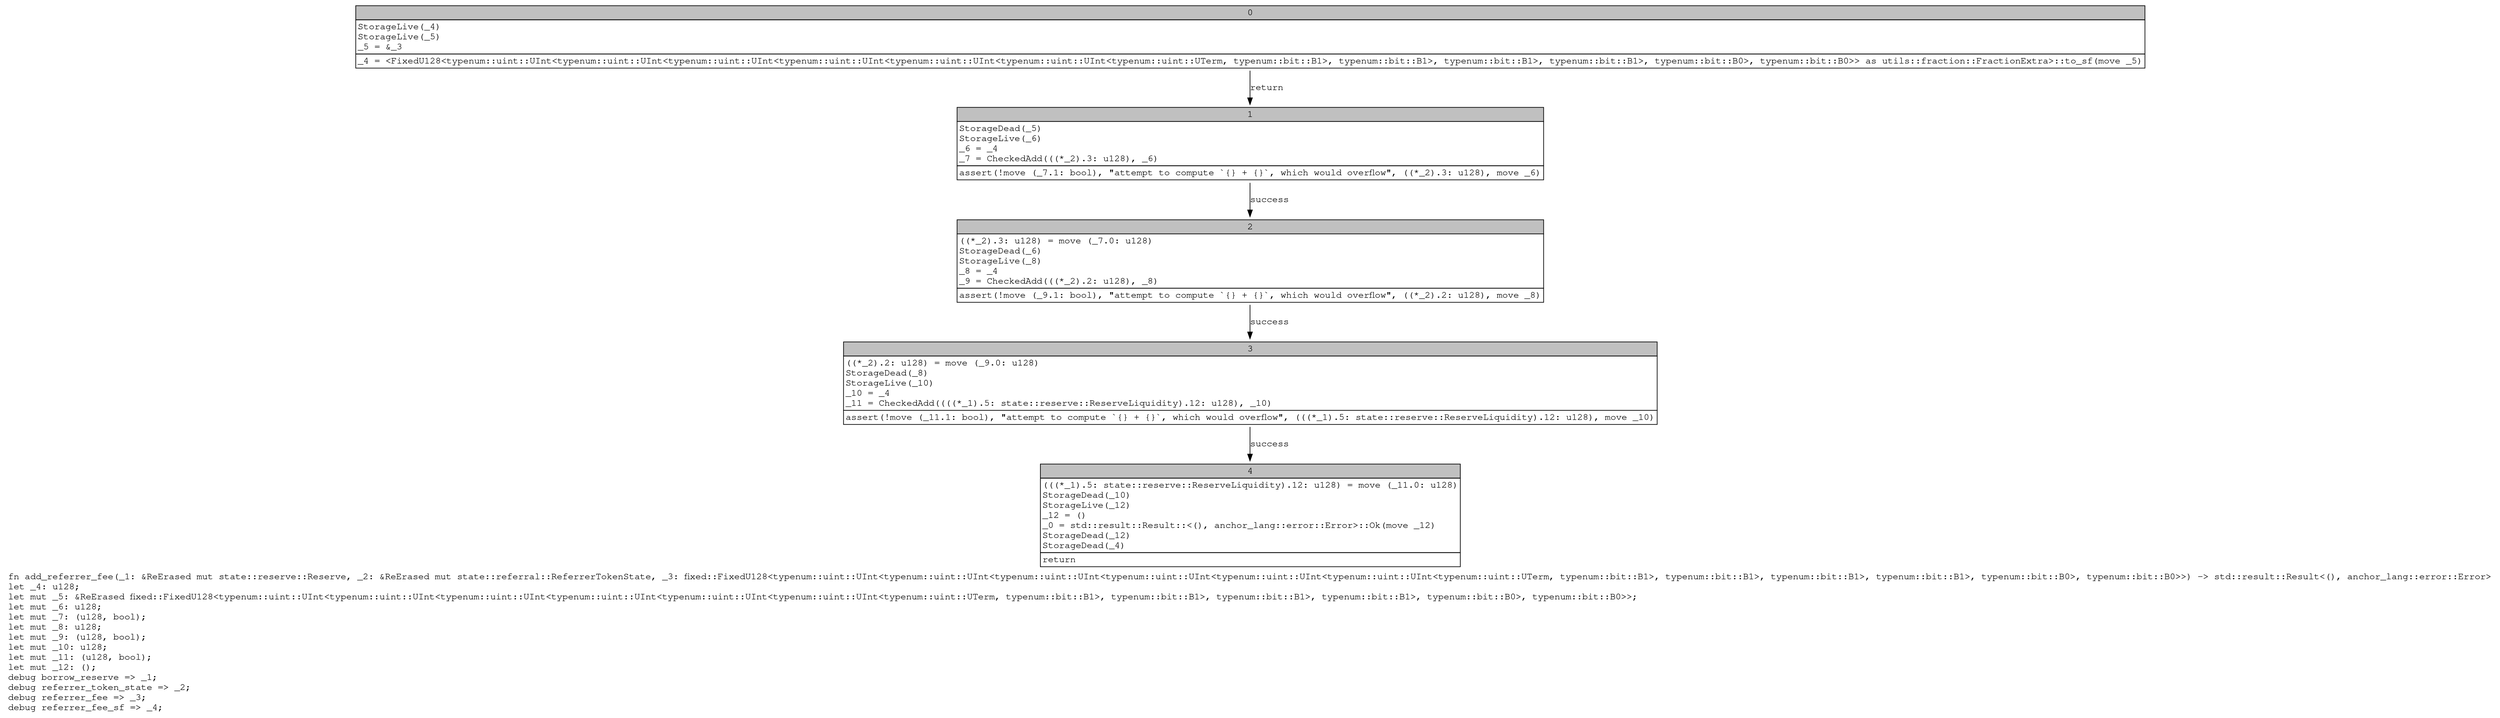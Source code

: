digraph Mir_0_1333 {
    graph [fontname="Courier, monospace"];
    node [fontname="Courier, monospace"];
    edge [fontname="Courier, monospace"];
    label=<fn add_referrer_fee(_1: &amp;ReErased mut state::reserve::Reserve, _2: &amp;ReErased mut state::referral::ReferrerTokenState, _3: fixed::FixedU128&lt;typenum::uint::UInt&lt;typenum::uint::UInt&lt;typenum::uint::UInt&lt;typenum::uint::UInt&lt;typenum::uint::UInt&lt;typenum::uint::UInt&lt;typenum::uint::UTerm, typenum::bit::B1&gt;, typenum::bit::B1&gt;, typenum::bit::B1&gt;, typenum::bit::B1&gt;, typenum::bit::B0&gt;, typenum::bit::B0&gt;&gt;) -&gt; std::result::Result&lt;(), anchor_lang::error::Error&gt;<br align="left"/>let _4: u128;<br align="left"/>let mut _5: &amp;ReErased fixed::FixedU128&lt;typenum::uint::UInt&lt;typenum::uint::UInt&lt;typenum::uint::UInt&lt;typenum::uint::UInt&lt;typenum::uint::UInt&lt;typenum::uint::UInt&lt;typenum::uint::UTerm, typenum::bit::B1&gt;, typenum::bit::B1&gt;, typenum::bit::B1&gt;, typenum::bit::B1&gt;, typenum::bit::B0&gt;, typenum::bit::B0&gt;&gt;;<br align="left"/>let mut _6: u128;<br align="left"/>let mut _7: (u128, bool);<br align="left"/>let mut _8: u128;<br align="left"/>let mut _9: (u128, bool);<br align="left"/>let mut _10: u128;<br align="left"/>let mut _11: (u128, bool);<br align="left"/>let mut _12: ();<br align="left"/>debug borrow_reserve =&gt; _1;<br align="left"/>debug referrer_token_state =&gt; _2;<br align="left"/>debug referrer_fee =&gt; _3;<br align="left"/>debug referrer_fee_sf =&gt; _4;<br align="left"/>>;
    bb0__0_1333 [shape="none", label=<<table border="0" cellborder="1" cellspacing="0"><tr><td bgcolor="gray" align="center" colspan="1">0</td></tr><tr><td align="left" balign="left">StorageLive(_4)<br/>StorageLive(_5)<br/>_5 = &amp;_3<br/></td></tr><tr><td align="left">_4 = &lt;FixedU128&lt;typenum::uint::UInt&lt;typenum::uint::UInt&lt;typenum::uint::UInt&lt;typenum::uint::UInt&lt;typenum::uint::UInt&lt;typenum::uint::UInt&lt;typenum::uint::UTerm, typenum::bit::B1&gt;, typenum::bit::B1&gt;, typenum::bit::B1&gt;, typenum::bit::B1&gt;, typenum::bit::B0&gt;, typenum::bit::B0&gt;&gt; as utils::fraction::FractionExtra&gt;::to_sf(move _5)</td></tr></table>>];
    bb1__0_1333 [shape="none", label=<<table border="0" cellborder="1" cellspacing="0"><tr><td bgcolor="gray" align="center" colspan="1">1</td></tr><tr><td align="left" balign="left">StorageDead(_5)<br/>StorageLive(_6)<br/>_6 = _4<br/>_7 = CheckedAdd(((*_2).3: u128), _6)<br/></td></tr><tr><td align="left">assert(!move (_7.1: bool), &quot;attempt to compute `{} + {}`, which would overflow&quot;, ((*_2).3: u128), move _6)</td></tr></table>>];
    bb2__0_1333 [shape="none", label=<<table border="0" cellborder="1" cellspacing="0"><tr><td bgcolor="gray" align="center" colspan="1">2</td></tr><tr><td align="left" balign="left">((*_2).3: u128) = move (_7.0: u128)<br/>StorageDead(_6)<br/>StorageLive(_8)<br/>_8 = _4<br/>_9 = CheckedAdd(((*_2).2: u128), _8)<br/></td></tr><tr><td align="left">assert(!move (_9.1: bool), &quot;attempt to compute `{} + {}`, which would overflow&quot;, ((*_2).2: u128), move _8)</td></tr></table>>];
    bb3__0_1333 [shape="none", label=<<table border="0" cellborder="1" cellspacing="0"><tr><td bgcolor="gray" align="center" colspan="1">3</td></tr><tr><td align="left" balign="left">((*_2).2: u128) = move (_9.0: u128)<br/>StorageDead(_8)<br/>StorageLive(_10)<br/>_10 = _4<br/>_11 = CheckedAdd((((*_1).5: state::reserve::ReserveLiquidity).12: u128), _10)<br/></td></tr><tr><td align="left">assert(!move (_11.1: bool), &quot;attempt to compute `{} + {}`, which would overflow&quot;, (((*_1).5: state::reserve::ReserveLiquidity).12: u128), move _10)</td></tr></table>>];
    bb4__0_1333 [shape="none", label=<<table border="0" cellborder="1" cellspacing="0"><tr><td bgcolor="gray" align="center" colspan="1">4</td></tr><tr><td align="left" balign="left">(((*_1).5: state::reserve::ReserveLiquidity).12: u128) = move (_11.0: u128)<br/>StorageDead(_10)<br/>StorageLive(_12)<br/>_12 = ()<br/>_0 = std::result::Result::&lt;(), anchor_lang::error::Error&gt;::Ok(move _12)<br/>StorageDead(_12)<br/>StorageDead(_4)<br/></td></tr><tr><td align="left">return</td></tr></table>>];
    bb0__0_1333 -> bb1__0_1333 [label="return"];
    bb1__0_1333 -> bb2__0_1333 [label="success"];
    bb2__0_1333 -> bb3__0_1333 [label="success"];
    bb3__0_1333 -> bb4__0_1333 [label="success"];
}
